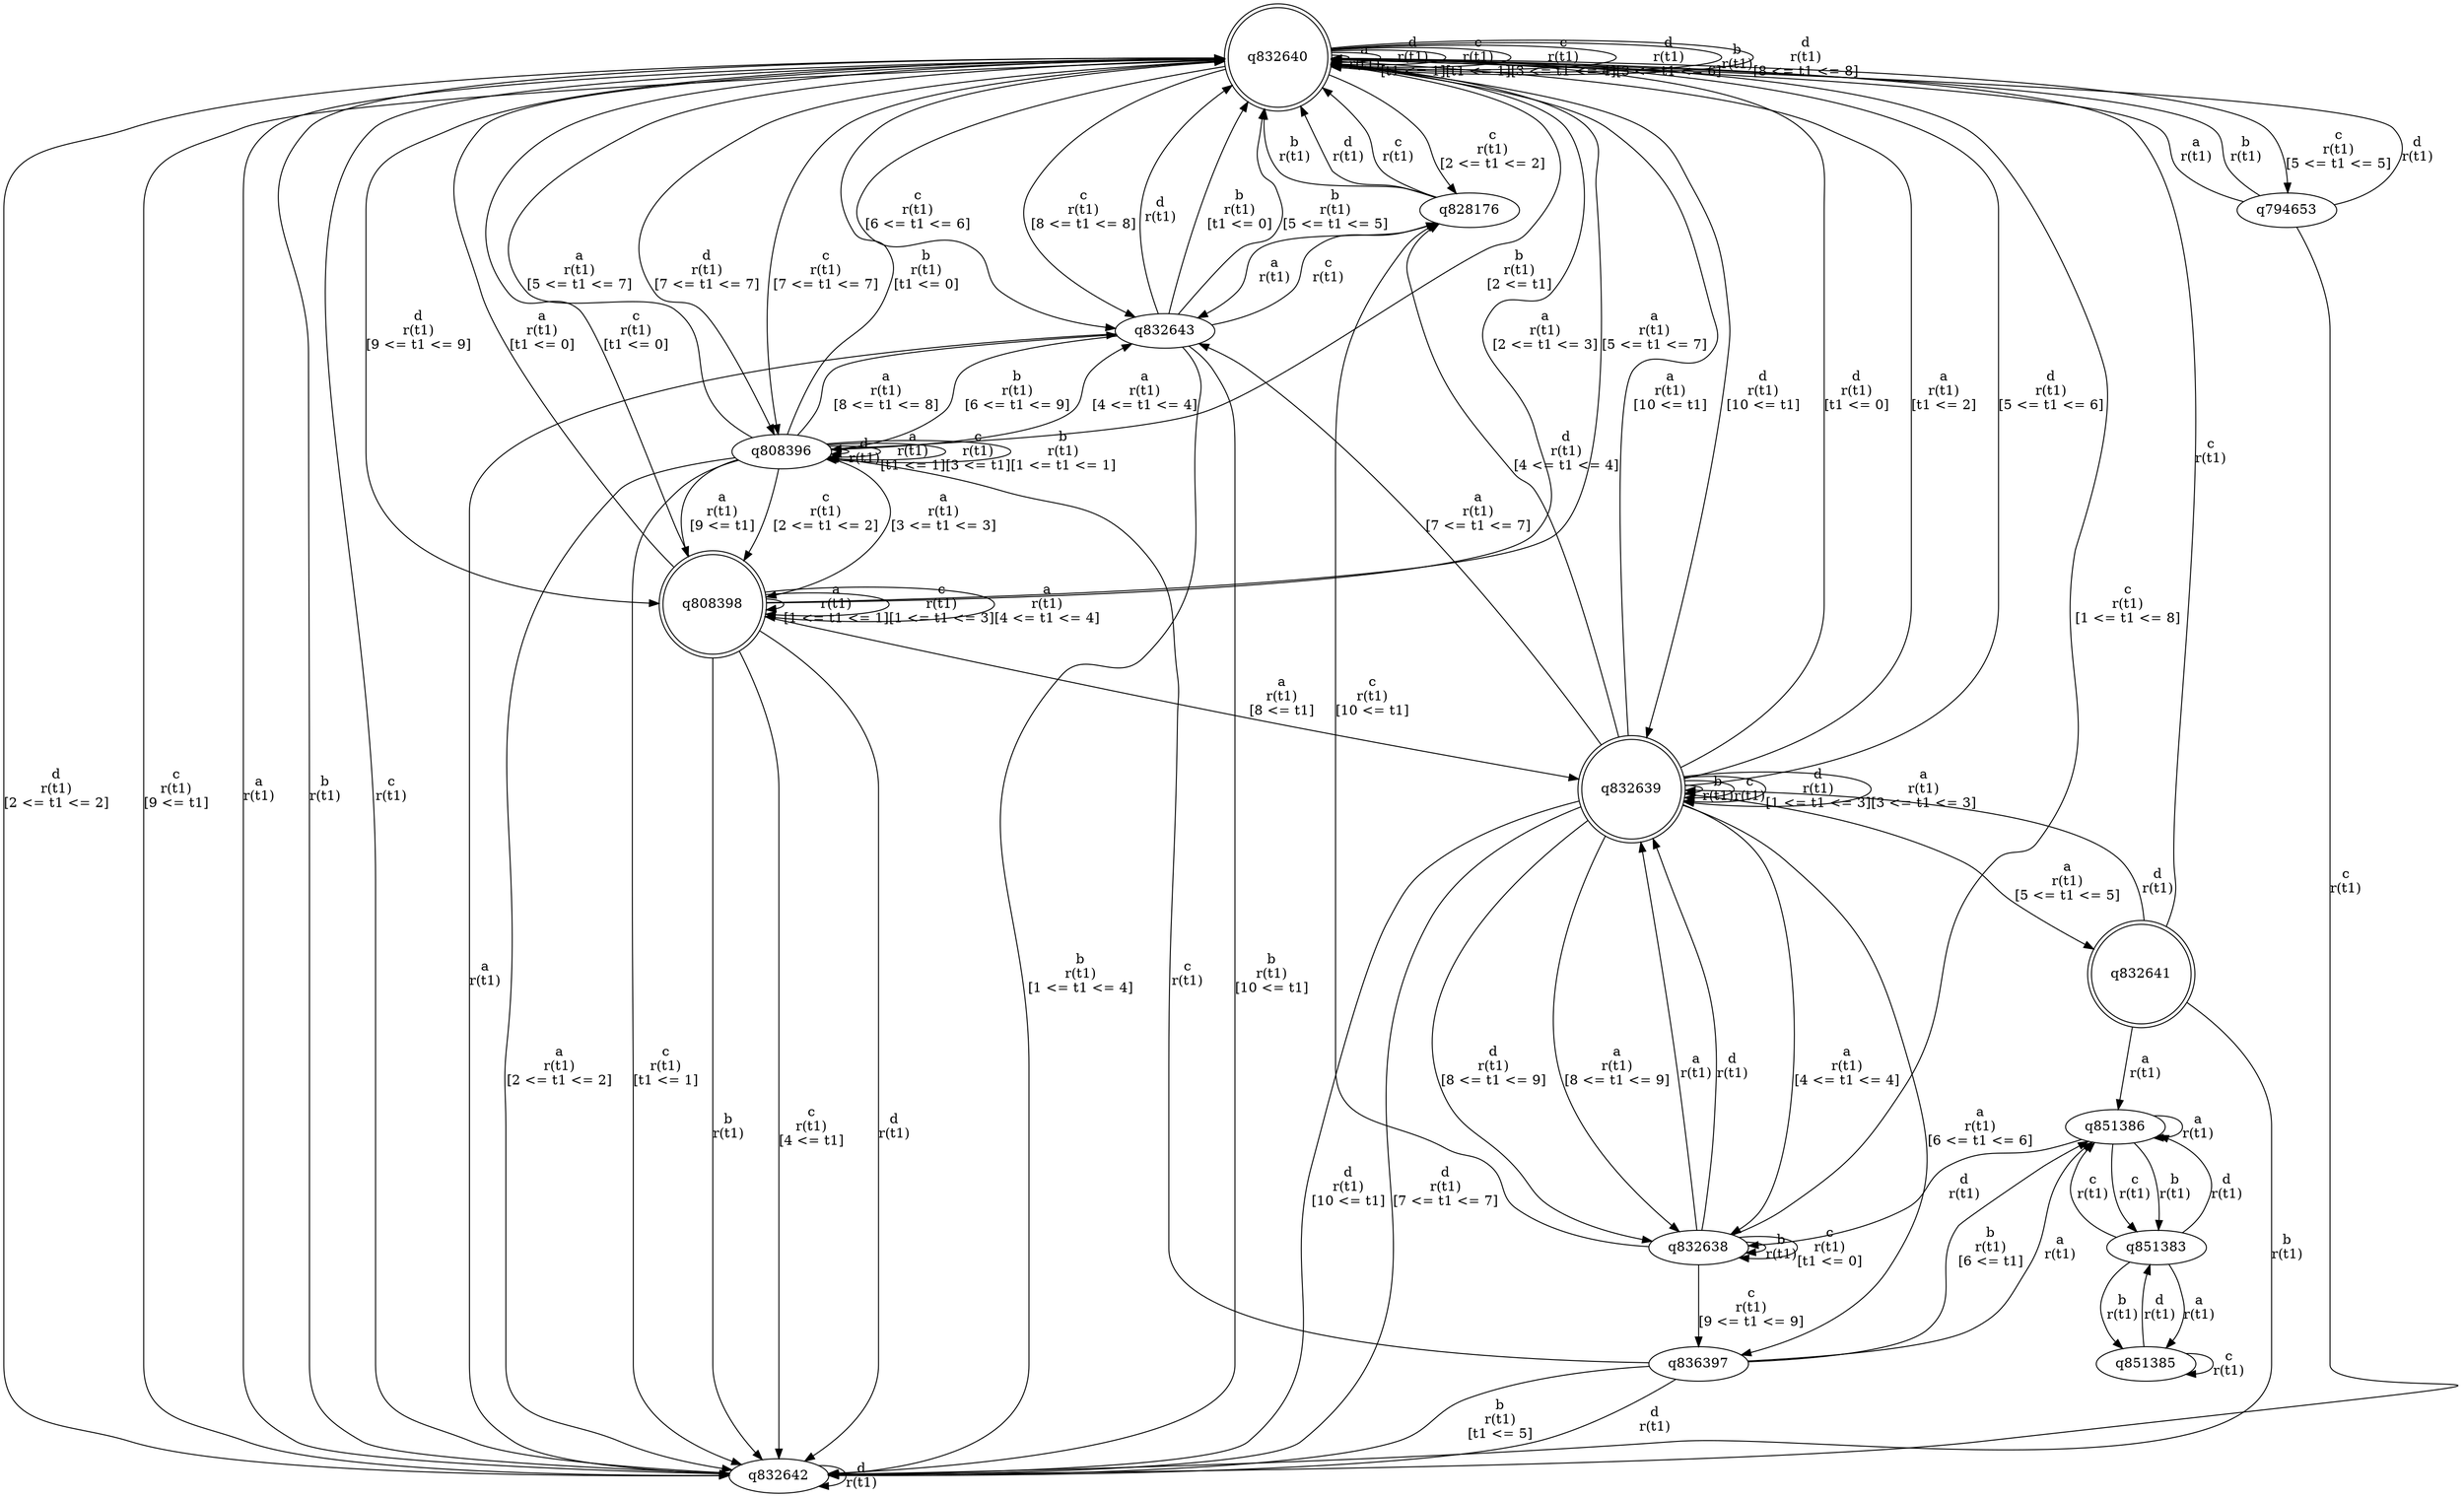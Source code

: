 digraph "tests_1/test87/solution101/solution_verwer" {
	q832640[label=q832640 shape=doublecircle]
	q832642[label=q832642]
	q828176[label=q828176]
	q832643[label=q832643]
	q808396[label=q808396]
	q808398[label=q808398 shape=doublecircle]
	q832639[label=q832639 shape=doublecircle]
	q832638[label=q832638]
	q836397[label=q836397]
	q851386[label=q851386]
	q851383[label=q851383]
	q851385[label=q851385]
	q832641[label=q832641 shape=doublecircle]
	q794653[label=q794653]
	q832640 -> q832640[label="a\nr(t1)\n"]
	q832640 -> q832640[label="d\nr(t1)\n[t1 <= 1]"]
	q832640 -> q832640[label="c\nr(t1)\n[t1 <= 1]"]
	q832640 -> q832642[label="d\nr(t1)\n[2 <= t1 <= 2]"]
	q832642 -> q832640[label="a\nr(t1)\n"]
	q832642 -> q832640[label="b\nr(t1)\n"]
	q832642 -> q832640[label="c\nr(t1)\n"]
	q832642 -> q832642[label="d\nr(t1)\n"]
	q832640 -> q828176[label="c\nr(t1)\n[2 <= t1 <= 2]"]
	q828176 -> q832640[label="b\nr(t1)\n"]
	q828176 -> q832640[label="d\nr(t1)\n"]
	q828176 -> q832640[label="c\nr(t1)\n"]
	q828176 -> q832643[label="a\nr(t1)\n"]
	q832643 -> q828176[label="c\nr(t1)\n"]
	q832643 -> q832640[label="d\nr(t1)\n"]
	q832643 -> q832642[label="a\nr(t1)\n"]
	q832643 -> q832640[label="b\nr(t1)\n[t1 <= 0]"]
	q832643 -> q832642[label="b\nr(t1)\n[1 <= t1 <= 4]"]
	q832643 -> q832640[label="b\nr(t1)\n[5 <= t1 <= 5]"]
	q832643 -> q808396[label="b\nr(t1)\n[6 <= t1 <= 9]"]
	q808396 -> q808396[label="d\nr(t1)\n"]
	q808396 -> q808396[label="a\nr(t1)\n[t1 <= 1]"]
	q808396 -> q808396[label="c\nr(t1)\n[3 <= t1]"]
	q808396 -> q832640[label="b\nr(t1)\n[t1 <= 0]"]
	q808396 -> q832642[label="a\nr(t1)\n[2 <= t1 <= 2]"]
	q808396 -> q808398[label="c\nr(t1)\n[2 <= t1 <= 2]"]
	q808398 -> q832642[label="d\nr(t1)\n"]
	q808398 -> q832642[label="b\nr(t1)\n"]
	q808398 -> q832640[label="a\nr(t1)\n[t1 <= 0]"]
	q808398 -> q832640[label="c\nr(t1)\n[t1 <= 0]"]
	q808398 -> q808398[label="a\nr(t1)\n[1 <= t1 <= 1]"]
	q808398 -> q832640[label="a\nr(t1)\n[2 <= t1 <= 3]"]
	q808398 -> q832642[label="c\nr(t1)\n[4 <= t1]"]
	q808398 -> q808398[label="c\nr(t1)\n[1 <= t1 <= 3]"]
	q808398 -> q808398[label="a\nr(t1)\n[4 <= t1 <= 4]"]
	q808398 -> q832639[label="a\nr(t1)\n[8 <= t1]"]
	q832639 -> q832639[label="b\nr(t1)\n"]
	q832639 -> q832639[label="c\nr(t1)\n"]
	q832639 -> q832640[label="d\nr(t1)\n[t1 <= 0]"]
	q832639 -> q832640[label="a\nr(t1)\n[t1 <= 2]"]
	q832639 -> q832639[label="d\nr(t1)\n[1 <= t1 <= 3]"]
	q832639 -> q832639[label="a\nr(t1)\n[3 <= t1 <= 3]"]
	q832639 -> q828176[label="d\nr(t1)\n[4 <= t1 <= 4]"]
	q832639 -> q832638[label="a\nr(t1)\n[4 <= t1 <= 4]"]
	q832638 -> q832639[label="a\nr(t1)\n"]
	q832638 -> q832639[label="d\nr(t1)\n"]
	q832638 -> q832638[label="b\nr(t1)\n"]
	q832638 -> q832638[label="c\nr(t1)\n[t1 <= 0]"]
	q832638 -> q832640[label="c\nr(t1)\n[1 <= t1 <= 8]"]
	q832638 -> q836397[label="c\nr(t1)\n[9 <= t1 <= 9]"]
	q836397 -> q851386[label="a\nr(t1)\n"]
	q851386 -> q832638[label="d\nr(t1)\n"]
	q851386 -> q851383[label="c\nr(t1)\n"]
	q851383 -> q851386[label="d\nr(t1)\n"]
	q851383 -> q851386[label="c\nr(t1)\n"]
	q851383 -> q851385[label="a\nr(t1)\n"]
	q851385 -> q851385[label="c\nr(t1)\n"]
	q851385 -> q851383[label="d\nr(t1)\n"]
	q851383 -> q851385[label="b\nr(t1)\n"]
	q851386 -> q851386[label="a\nr(t1)\n"]
	q851386 -> q851383[label="b\nr(t1)\n"]
	q836397 -> q832642[label="d\nr(t1)\n"]
	q836397 -> q808396[label="c\nr(t1)\n"]
	q836397 -> q832642[label="b\nr(t1)\n[t1 <= 5]"]
	q836397 -> q851386[label="b\nr(t1)\n[6 <= t1]"]
	q832638 -> q828176[label="c\nr(t1)\n[10 <= t1]"]
	q832639 -> q832641[label="a\nr(t1)\n[5 <= t1 <= 5]"]
	q832641 -> q832642[label="b\nr(t1)\n"]
	q832641 -> q851386[label="a\nr(t1)\n"]
	q832641 -> q832639[label="d\nr(t1)\n"]
	q832641 -> q832640[label="c\nr(t1)\n"]
	q832639 -> q832640[label="d\nr(t1)\n[5 <= t1 <= 6]"]
	q832639 -> q836397[label="a\nr(t1)\n[6 <= t1 <= 6]"]
	q832639 -> q832642[label="d\nr(t1)\n[7 <= t1 <= 7]"]
	q832639 -> q832643[label="a\nr(t1)\n[7 <= t1 <= 7]"]
	q832639 -> q832638[label="d\nr(t1)\n[8 <= t1 <= 9]"]
	q832639 -> q832642[label="d\nr(t1)\n[10 <= t1]"]
	q832639 -> q832638[label="a\nr(t1)\n[8 <= t1 <= 9]"]
	q832639 -> q832640[label="a\nr(t1)\n[10 <= t1]"]
	q808398 -> q832640[label="a\nr(t1)\n[5 <= t1 <= 7]"]
	q808396 -> q832642[label="c\nr(t1)\n[t1 <= 1]"]
	q808396 -> q808396[label="b\nr(t1)\n[1 <= t1 <= 1]"]
	q808396 -> q832640[label="b\nr(t1)\n[2 <= t1]"]
	q808396 -> q808398[label="a\nr(t1)\n[3 <= t1 <= 3]"]
	q808396 -> q832643[label="a\nr(t1)\n[4 <= t1 <= 4]"]
	q808396 -> q832640[label="a\nr(t1)\n[5 <= t1 <= 7]"]
	q808396 -> q832643[label="a\nr(t1)\n[8 <= t1 <= 8]"]
	q808396 -> q808398[label="a\nr(t1)\n[9 <= t1]"]
	q832643 -> q832642[label="b\nr(t1)\n[10 <= t1]"]
	q832640 -> q832640[label="c\nr(t1)\n[3 <= t1 <= 4]"]
	q832640 -> q794653[label="c\nr(t1)\n[5 <= t1 <= 5]"]
	q794653 -> q832642[label="c\nr(t1)\n"]
	q794653 -> q832640[label="d\nr(t1)\n"]
	q794653 -> q832640[label="a\nr(t1)\n"]
	q794653 -> q832640[label="b\nr(t1)\n"]
	q832640 -> q832643[label="c\nr(t1)\n[6 <= t1 <= 6]"]
	q832640 -> q808396[label="d\nr(t1)\n[7 <= t1 <= 7]"]
	q832640 -> q832640[label="d\nr(t1)\n[3 <= t1 <= 6]"]
	q832640 -> q808396[label="c\nr(t1)\n[7 <= t1 <= 7]"]
	q832640 -> q832640[label="b\nr(t1)\n"]
	q832640 -> q832640[label="d\nr(t1)\n[8 <= t1 <= 8]"]
	q832640 -> q832643[label="c\nr(t1)\n[8 <= t1 <= 8]"]
	q832640 -> q808398[label="d\nr(t1)\n[9 <= t1 <= 9]"]
	q832640 -> q832639[label="d\nr(t1)\n[10 <= t1]"]
	q832640 -> q832642[label="c\nr(t1)\n[9 <= t1]"]
}
